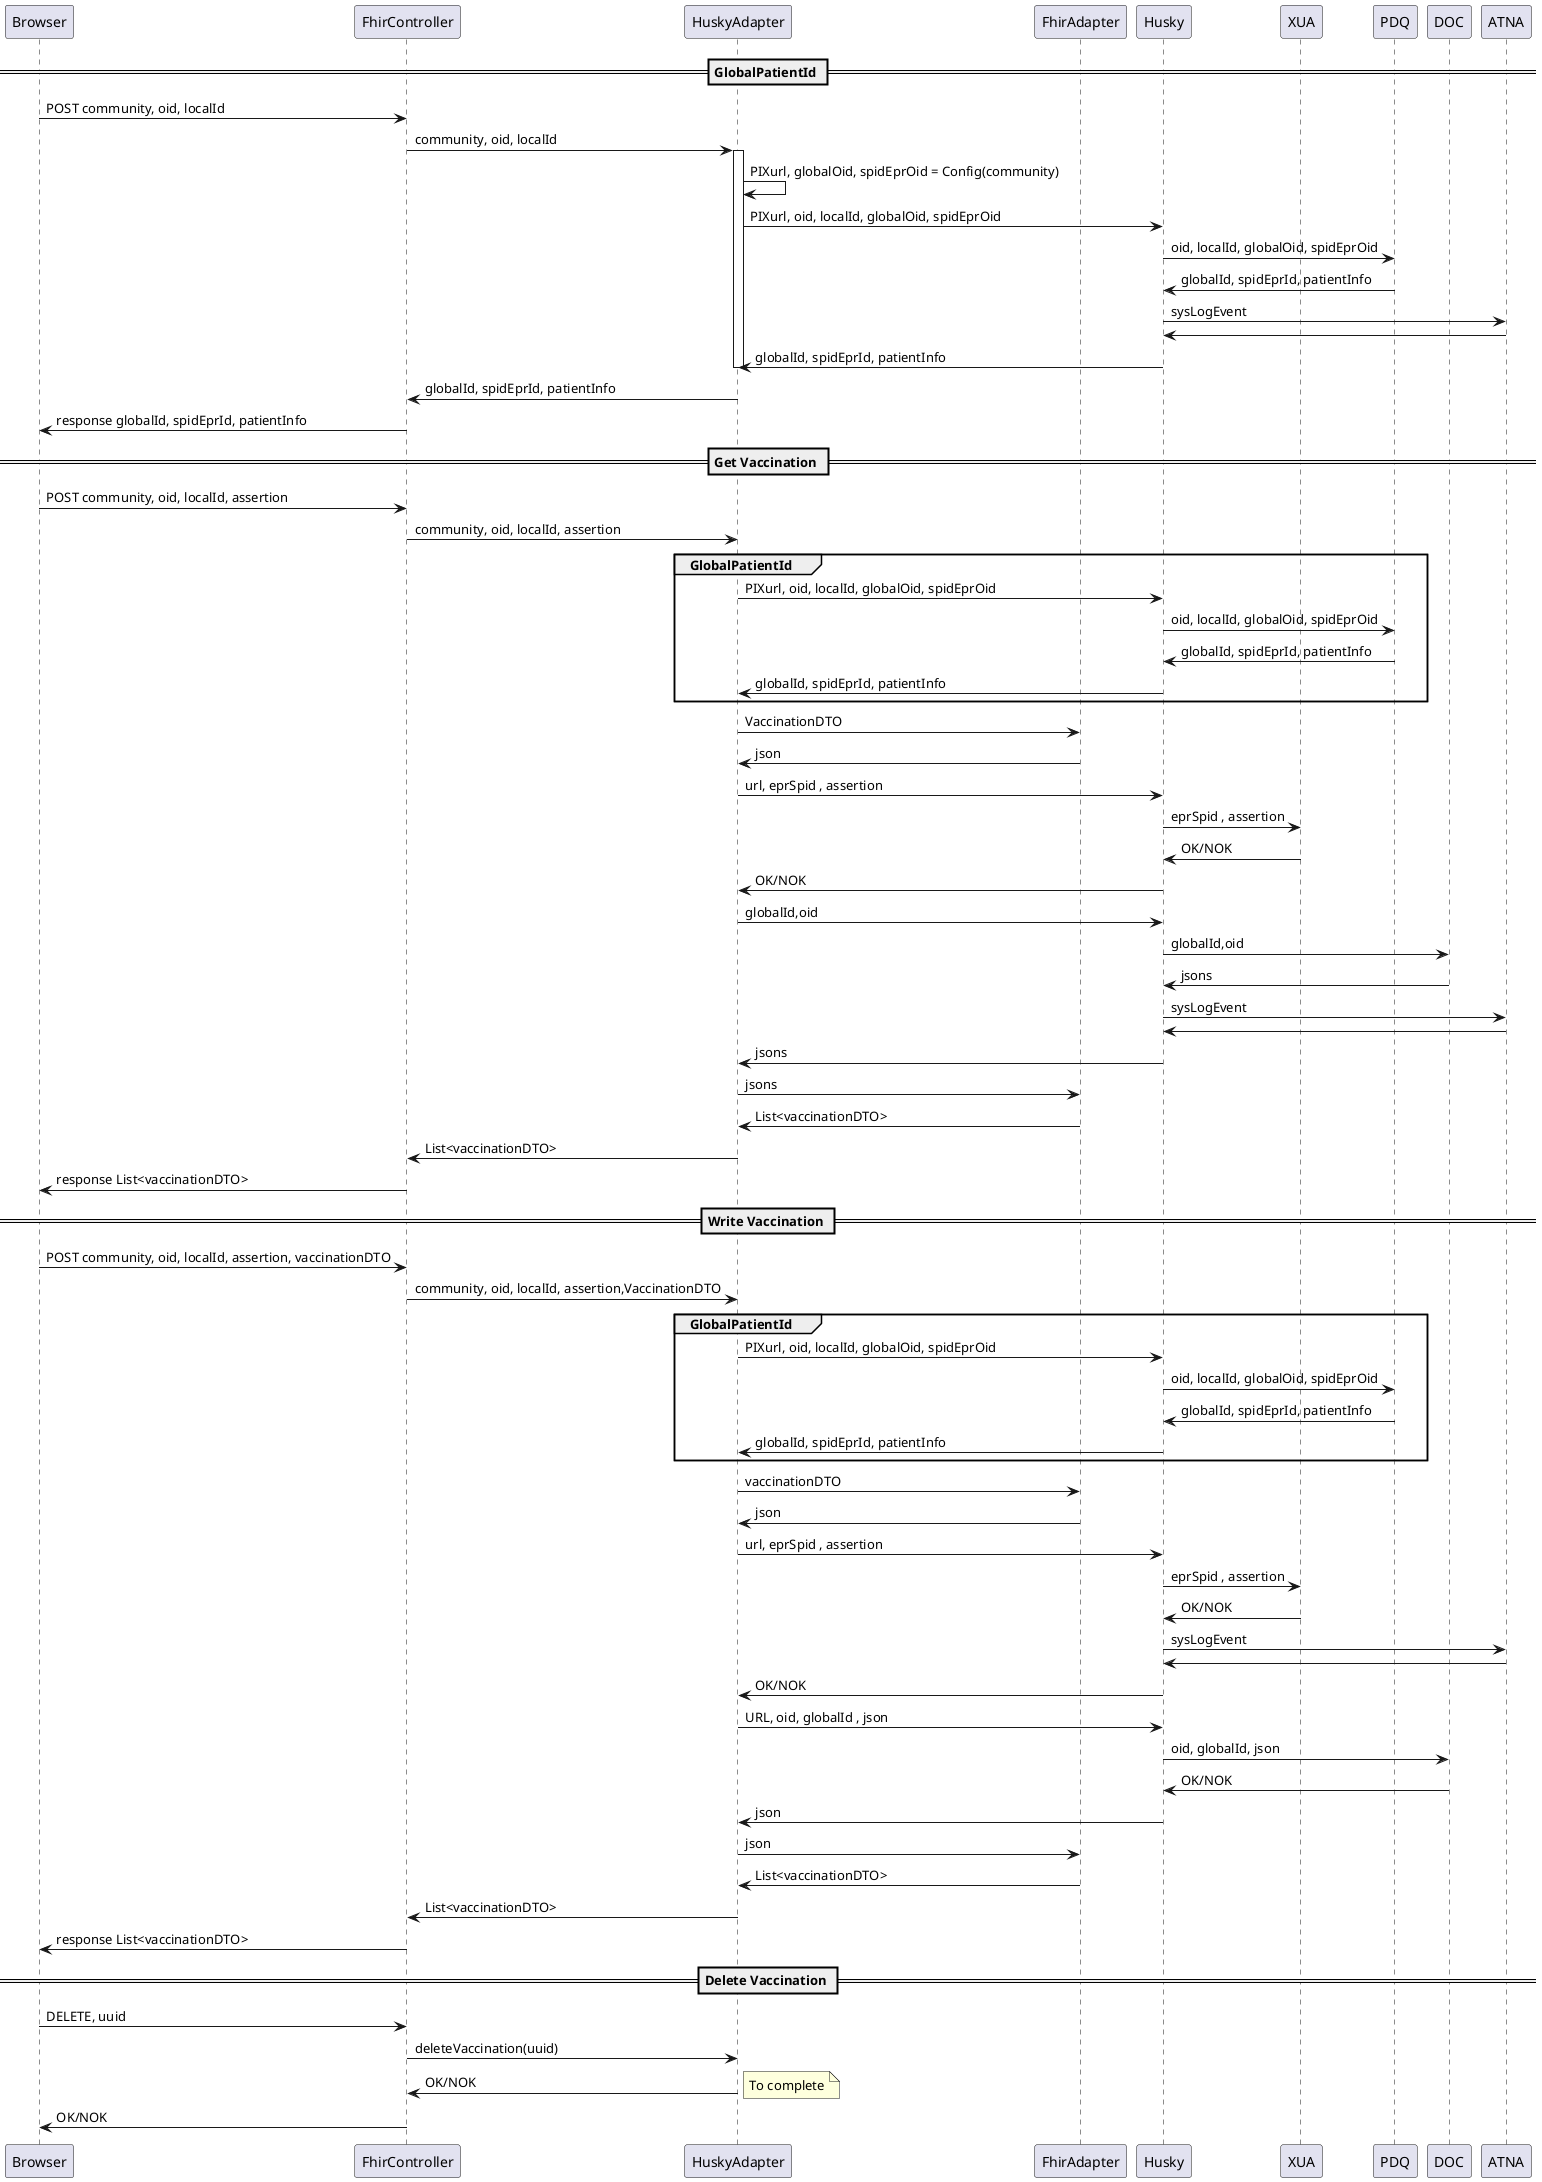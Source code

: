 @startuml

participant Browser
participant FhirController
participant HuskyAdapter
participant FhirAdapter
participant Husky
participant XUA
participant PDQ
participant DOC
participant ATNA

== GlobalPatientId ==
Browser         -> FhirController  : POST community, oid, localId
FhirController  -> HuskyAdapter    : community, oid, localId
activate HuskyAdapter    
HuskyAdapter    -> HuskyAdapter    : PIXurl, globalOid, spidEprOid = Config(community)
HuskyAdapter    -> Husky           : PIXurl, oid, localId, globalOid, spidEprOid
Husky           -> PDQ             : oid, localId, globalOid, spidEprOid

PDQ             -> Husky           : globalId, spidEprId, patientInfo
Husky           -> ATNA            : sysLogEvent
ATNA            -> Husky
Husky           -> HuskyAdapter    : globalId, spidEprId, patientInfo
deactivate HuskyAdapter    
HuskyAdapter    -> FhirController  : globalId, spidEprId, patientInfo
FhirController  -> Browser         : response globalId, spidEprId, patientInfo

== Get Vaccination ==
Browser         -> FhirController  : POST community, oid, localId, assertion
FhirController  -> HuskyAdapter    : community, oid, localId, assertion
group GlobalPatientId 
  HuskyAdapter    -> Husky         : PIXurl, oid, localId, globalOid, spidEprOid
  Husky           -> PDQ           : oid, localId, globalOid, spidEprOid
  PDQ             -> Husky         : globalId, spidEprId, patientInfo
  Husky           -> HuskyAdapter  : globalId, spidEprId, patientInfo
end


HuskyAdapter    -> FhirAdapter     : VaccinationDTO
FhirAdapter     -> HuskyAdapter    : json

HuskyAdapter    -> Husky           : url, eprSpid , assertion
Husky           -> XUA             : eprSpid , assertion
XUA             -> Husky           : OK/NOK
Husky           -> HuskyAdapter    : OK/NOK
HuskyAdapter    -> Husky           : globalId,oid
Husky           -> DOC             : globalId,oid

DOC             -> Husky           : jsons
Husky           -> ATNA            : sysLogEvent
ATNA            -> Husky
Husky           -> HuskyAdapter    : jsons
HuskyAdapter    -> FhirAdapter     : jsons
FhirAdapter     -> HuskyAdapter    : List<vaccinationDTO>
HuskyAdapter    -> FhirController  : List<vaccinationDTO>
FhirController  -> Browser         : response List<vaccinationDTO>


== Write Vaccination ==
Browser         -> FhirController  : POST community, oid, localId, assertion, vaccinationDTO
FhirController  -> HuskyAdapter    : community, oid, localId, assertion,VaccinationDTO
group GlobalPatientId 
  HuskyAdapter    -> Husky         : PIXurl, oid, localId, globalOid, spidEprOid
  Husky           -> PDQ           : oid, localId, globalOid, spidEprOid
  PDQ             -> Husky         : globalId, spidEprId, patientInfo
  Husky           -> HuskyAdapter  : globalId, spidEprId, patientInfo
end

HuskyAdapter    -> FhirAdapter     : vaccinationDTO 
FhirAdapter     -> HuskyAdapter    : json
HuskyAdapter    -> Husky           : url, eprSpid , assertion
Husky           -> XUA             : eprSpid , assertion
XUA             -> Husky           : OK/NOK
Husky           -> ATNA            : sysLogEvent
ATNA            -> Husky
Husky           -> HuskyAdapter    : OK/NOK
HuskyAdapter    -> Husky           : URL, oid, globalId , json
Husky           -> DOC             : oid, globalId, json

DOC             -> Husky           : OK/NOK
Husky           -> HuskyAdapter    : json
HuskyAdapter    -> FhirAdapter     : json
FhirAdapter     -> HuskyAdapter    : List<vaccinationDTO>
HuskyAdapter    -> FhirController  : List<vaccinationDTO>
FhirController  -> Browser         : response List<vaccinationDTO>

== Delete Vaccination ==
Browser         -> FhirController  : DELETE, uuid
FhirController  -> HuskyAdapter    : deleteVaccination(uuid)

HuskyAdapter    -> FhirController  : OK/NOK
note right                         : To complete
FhirController  -> Browser         : OK/NOK

@enduml